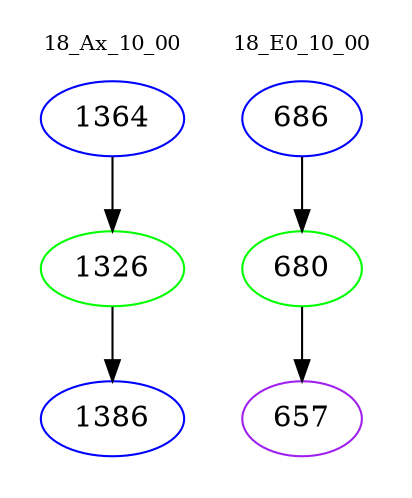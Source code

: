 digraph{
subgraph cluster_0 {
color = white
label = "18_Ax_10_00";
fontsize=10;
T0_1364 [label="1364", color="blue"]
T0_1364 -> T0_1326 [color="black"]
T0_1326 [label="1326", color="green"]
T0_1326 -> T0_1386 [color="black"]
T0_1386 [label="1386", color="blue"]
}
subgraph cluster_1 {
color = white
label = "18_E0_10_00";
fontsize=10;
T1_686 [label="686", color="blue"]
T1_686 -> T1_680 [color="black"]
T1_680 [label="680", color="green"]
T1_680 -> T1_657 [color="black"]
T1_657 [label="657", color="purple"]
}
}
